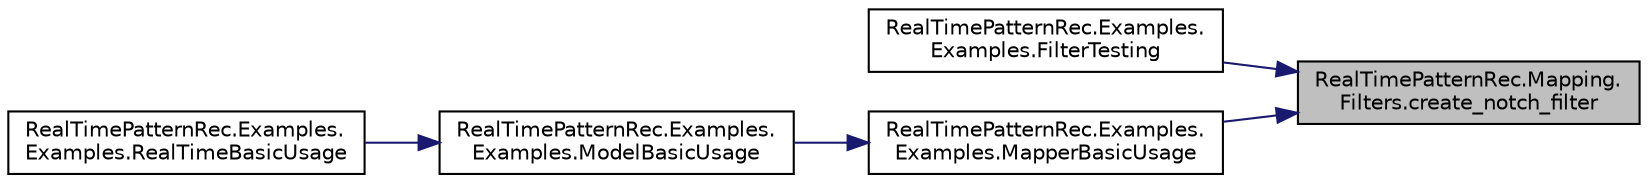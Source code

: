 digraph "RealTimePatternRec.Mapping.Filters.create_notch_filter"
{
 // LATEX_PDF_SIZE
  edge [fontname="Helvetica",fontsize="10",labelfontname="Helvetica",labelfontsize="10"];
  node [fontname="Helvetica",fontsize="10",shape=record];
  rankdir="RL";
  Node1 [label="RealTimePatternRec.Mapping.\lFilters.create_notch_filter",height=0.2,width=0.4,color="black", fillcolor="grey75", style="filled", fontcolor="black",tooltip="create a notch filter"];
  Node1 -> Node2 [dir="back",color="midnightblue",fontsize="10",style="solid"];
  Node2 [label="RealTimePatternRec.Examples.\lExamples.FilterTesting",height=0.2,width=0.4,color="black", fillcolor="white", style="filled",URL="$class_real_time_pattern_rec_1_1_examples_1_1_examples.html#ae603c76dc18b9ceac962c7e35af90f0e",tooltip=" "];
  Node1 -> Node3 [dir="back",color="midnightblue",fontsize="10",style="solid"];
  Node3 [label="RealTimePatternRec.Examples.\lExamples.MapperBasicUsage",height=0.2,width=0.4,color="black", fillcolor="white", style="filled",URL="$class_real_time_pattern_rec_1_1_examples_1_1_examples.html#a34aacf2f7e8d519d87f65c13ef97e083",tooltip=" "];
  Node3 -> Node4 [dir="back",color="midnightblue",fontsize="10",style="solid"];
  Node4 [label="RealTimePatternRec.Examples.\lExamples.ModelBasicUsage",height=0.2,width=0.4,color="black", fillcolor="white", style="filled",URL="$class_real_time_pattern_rec_1_1_examples_1_1_examples.html#ae7c8bd3a27b88f51f5dfe2d80fd44055",tooltip=" "];
  Node4 -> Node5 [dir="back",color="midnightblue",fontsize="10",style="solid"];
  Node5 [label="RealTimePatternRec.Examples.\lExamples.RealTimeBasicUsage",height=0.2,width=0.4,color="black", fillcolor="white", style="filled",URL="$class_real_time_pattern_rec_1_1_examples_1_1_examples.html#ab943be10309862940903952cad6ee12e",tooltip=" "];
}
